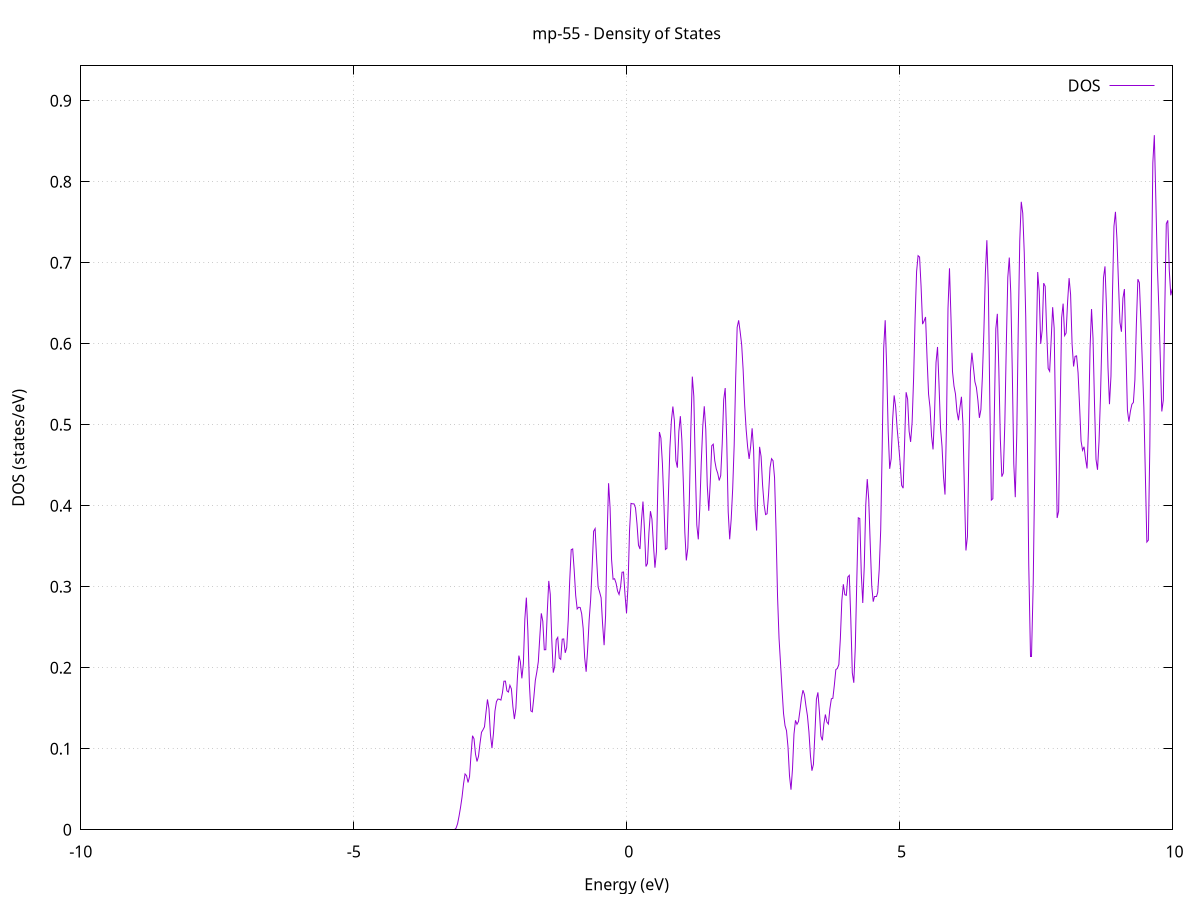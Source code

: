 set title 'mp-55 - Density of States'
set xlabel 'Energy (eV)'
set ylabel 'DOS (states/eV)'
set grid
set xrange [-10:10]
set yrange [0:0.943]
set xzeroaxis lt -1
set terminal png size 800,600
set output 'mp-55_dos_gnuplot.png'
plot '-' using 1:2 with lines title 'DOS'
-16.300300 0.000000
-16.272900 0.000000
-16.245600 0.000000
-16.218200 0.000000
-16.190800 0.000000
-16.163400 0.000000
-16.136000 0.000000
-16.108600 0.000000
-16.081200 0.000000
-16.053800 0.000000
-16.026400 0.000000
-15.999000 0.000000
-15.971600 0.000000
-15.944200 0.000000
-15.916900 0.000000
-15.889500 0.000000
-15.862100 0.000000
-15.834700 0.000000
-15.807300 0.000000
-15.779900 0.000000
-15.752500 0.000000
-15.725100 0.000000
-15.697700 0.000000
-15.670300 0.000000
-15.642900 0.000000
-15.615500 0.000000
-15.588100 0.000000
-15.560800 0.000000
-15.533400 0.000000
-15.506000 0.000000
-15.478600 0.000000
-15.451200 0.000000
-15.423800 0.000000
-15.396400 0.000000
-15.369000 0.000000
-15.341600 0.000000
-15.314200 0.000000
-15.286800 0.000000
-15.259400 0.000000
-15.232100 0.000000
-15.204700 0.000000
-15.177300 0.000000
-15.149900 0.000000
-15.122500 0.000000
-15.095100 0.000000
-15.067700 0.000000
-15.040300 0.000000
-15.012900 0.000000
-14.985500 0.000000
-14.958100 0.000000
-14.930700 0.000000
-14.903400 0.000000
-14.876000 0.000000
-14.848600 0.000000
-14.821200 0.000000
-14.793800 0.000000
-14.766400 0.000000
-14.739000 0.000000
-14.711600 0.000000
-14.684200 0.000000
-14.656800 0.000000
-14.629400 0.000000
-14.602000 0.000000
-14.574600 0.000000
-14.547300 0.000000
-14.519900 0.000000
-14.492500 0.000000
-14.465100 0.000000
-14.437700 0.000000
-14.410300 0.000000
-14.382900 0.000000
-14.355500 0.000000
-14.328100 0.000000
-14.300700 0.000000
-14.273300 0.000000
-14.245900 0.000000
-14.218600 0.000000
-14.191200 0.000000
-14.163800 0.000000
-14.136400 0.000000
-14.109000 0.000000
-14.081600 0.000000
-14.054200 0.000000
-14.026800 0.000000
-13.999400 0.000000
-13.972000 0.000000
-13.944600 0.000200
-13.917200 0.004200
-13.889900 0.055900
-13.862500 0.457800
-13.835100 2.352300
-13.807700 7.929800
-13.780300 18.521100
-13.752900 31.534800
-13.725500 40.886900
-13.698100 43.819200
-13.670700 45.284700
-13.643300 48.323300
-13.615900 47.379500
-13.588500 38.282400
-13.561100 24.274500
-13.533800 11.406900
-13.506400 3.685300
-13.479000 0.766900
-13.451600 0.098300
-13.424200 0.007500
-13.396800 0.000300
-13.369400 0.000000
-13.342000 0.000000
-13.314600 0.000000
-13.287200 0.000000
-13.259800 0.000000
-13.232400 0.000000
-13.205100 0.000000
-13.177700 0.000000
-13.150300 0.000000
-13.122900 0.000000
-13.095500 0.000000
-13.068100 0.000000
-13.040700 0.000000
-13.013300 0.000000
-12.985900 0.000000
-12.958500 0.000000
-12.931100 0.000000
-12.903700 0.000000
-12.876400 0.000000
-12.849000 0.000000
-12.821600 0.000000
-12.794200 0.000000
-12.766800 0.000000
-12.739400 0.000000
-12.712000 0.000000
-12.684600 0.000000
-12.657200 0.000000
-12.629800 0.000000
-12.602400 0.000000
-12.575000 0.000000
-12.547600 0.000000
-12.520300 0.000000
-12.492900 0.000000
-12.465500 0.000000
-12.438100 0.000000
-12.410700 0.000000
-12.383300 0.000000
-12.355900 0.000000
-12.328500 0.000000
-12.301100 0.000000
-12.273700 0.000000
-12.246300 0.000000
-12.218900 0.000000
-12.191600 0.000000
-12.164200 0.000000
-12.136800 0.000000
-12.109400 0.000000
-12.082000 0.000000
-12.054600 0.000000
-12.027200 0.000000
-11.999800 0.000000
-11.972400 0.000000
-11.945000 0.000000
-11.917600 0.000000
-11.890200 0.000000
-11.862900 0.000000
-11.835500 0.000000
-11.808100 0.000000
-11.780700 0.000000
-11.753300 0.000000
-11.725900 0.000000
-11.698500 0.000000
-11.671100 0.000000
-11.643700 0.000000
-11.616300 0.000000
-11.588900 0.000000
-11.561500 0.000000
-11.534200 0.000000
-11.506800 0.000000
-11.479400 0.000000
-11.452000 0.000000
-11.424600 0.000000
-11.397200 0.000000
-11.369800 0.000000
-11.342400 0.000000
-11.315000 0.000000
-11.287600 0.000000
-11.260200 0.000000
-11.232800 0.000000
-11.205400 0.000000
-11.178100 0.000000
-11.150700 0.000000
-11.123300 0.000000
-11.095900 0.000000
-11.068500 0.000000
-11.041100 0.000000
-11.013700 0.000000
-10.986300 0.000000
-10.958900 0.000000
-10.931500 0.000000
-10.904100 0.000000
-10.876700 0.000000
-10.849400 0.000000
-10.822000 0.000000
-10.794600 0.000000
-10.767200 0.000000
-10.739800 0.000000
-10.712400 0.000000
-10.685000 0.000000
-10.657600 0.000000
-10.630200 0.000000
-10.602800 0.000000
-10.575400 0.000000
-10.548000 0.000000
-10.520700 0.000000
-10.493300 0.000000
-10.465900 0.000000
-10.438500 0.000000
-10.411100 0.000000
-10.383700 0.000000
-10.356300 0.000000
-10.328900 0.000000
-10.301500 0.000000
-10.274100 0.000000
-10.246700 0.000000
-10.219300 0.000000
-10.191900 0.000000
-10.164600 0.000000
-10.137200 0.000000
-10.109800 0.000000
-10.082400 0.000000
-10.055000 0.000000
-10.027600 0.000000
-10.000200 0.000000
-9.972800 0.000000
-9.945400 0.000000
-9.918000 0.000000
-9.890600 0.000000
-9.863200 0.000000
-9.835900 0.000000
-9.808500 0.000000
-9.781100 0.000000
-9.753700 0.000000
-9.726300 0.000000
-9.698900 0.000000
-9.671500 0.000000
-9.644100 0.000000
-9.616700 0.000000
-9.589300 0.000000
-9.561900 0.000000
-9.534500 0.000000
-9.507200 0.000000
-9.479800 0.000000
-9.452400 0.000000
-9.425000 0.000000
-9.397600 0.000000
-9.370200 0.000000
-9.342800 0.000000
-9.315400 0.000000
-9.288000 0.000000
-9.260600 0.000000
-9.233200 0.000000
-9.205800 0.000000
-9.178400 0.000000
-9.151100 0.000000
-9.123700 0.000000
-9.096300 0.000000
-9.068900 0.000000
-9.041500 0.000000
-9.014100 0.000000
-8.986700 0.000000
-8.959300 0.000000
-8.931900 0.000000
-8.904500 0.000000
-8.877100 0.000000
-8.849700 0.000000
-8.822400 0.000000
-8.795000 0.000000
-8.767600 0.000000
-8.740200 0.000000
-8.712800 0.000000
-8.685400 0.000000
-8.658000 0.000000
-8.630600 0.000000
-8.603200 0.000000
-8.575800 0.000000
-8.548400 0.000000
-8.521000 0.000000
-8.493700 0.000000
-8.466300 0.000000
-8.438900 0.000000
-8.411500 0.000000
-8.384100 0.000000
-8.356700 0.000000
-8.329300 0.000000
-8.301900 0.000000
-8.274500 0.000000
-8.247100 0.000000
-8.219700 0.000000
-8.192300 0.000000
-8.164900 0.000000
-8.137600 0.000000
-8.110200 0.000000
-8.082800 0.000000
-8.055400 0.000000
-8.028000 0.000000
-8.000600 0.000000
-7.973200 0.000000
-7.945800 0.000000
-7.918400 0.000000
-7.891000 0.000000
-7.863600 0.000000
-7.836200 0.000000
-7.808900 0.000000
-7.781500 0.000000
-7.754100 0.000000
-7.726700 0.000000
-7.699300 0.000000
-7.671900 0.000000
-7.644500 0.000000
-7.617100 0.000000
-7.589700 0.000000
-7.562300 0.000000
-7.534900 0.000000
-7.507500 0.000000
-7.480200 0.000000
-7.452800 0.000000
-7.425400 0.000000
-7.398000 0.000000
-7.370600 0.000000
-7.343200 0.000000
-7.315800 0.000000
-7.288400 0.000000
-7.261000 0.000000
-7.233600 0.000000
-7.206200 0.000000
-7.178800 0.000000
-7.151500 0.000000
-7.124100 0.000000
-7.096700 0.000000
-7.069300 0.000000
-7.041900 0.000000
-7.014500 0.000000
-6.987100 0.000000
-6.959700 0.000000
-6.932300 0.000000
-6.904900 0.000000
-6.877500 0.000000
-6.850100 0.000000
-6.822700 0.000000
-6.795400 0.000000
-6.768000 0.000000
-6.740600 0.000000
-6.713200 0.000000
-6.685800 0.000000
-6.658400 0.000000
-6.631000 0.000000
-6.603600 0.000000
-6.576200 0.000000
-6.548800 0.000000
-6.521400 0.000000
-6.494000 0.000000
-6.466700 0.000000
-6.439300 0.000000
-6.411900 0.000000
-6.384500 0.000000
-6.357100 0.000000
-6.329700 0.000000
-6.302300 0.000000
-6.274900 0.000000
-6.247500 0.000000
-6.220100 0.000000
-6.192700 0.000000
-6.165300 0.000000
-6.138000 0.000000
-6.110600 0.000000
-6.083200 0.000000
-6.055800 0.000000
-6.028400 0.000000
-6.001000 0.000000
-5.973600 0.000000
-5.946200 0.000000
-5.918800 0.000000
-5.891400 0.000000
-5.864000 0.000000
-5.836600 0.000000
-5.809200 0.000000
-5.781900 0.000000
-5.754500 0.000000
-5.727100 0.000000
-5.699700 0.000000
-5.672300 0.000000
-5.644900 0.000000
-5.617500 0.000000
-5.590100 0.000000
-5.562700 0.000000
-5.535300 0.000000
-5.507900 0.000000
-5.480500 0.000000
-5.453200 0.000000
-5.425800 0.000000
-5.398400 0.000000
-5.371000 0.000000
-5.343600 0.000000
-5.316200 0.000000
-5.288800 0.000000
-5.261400 0.000000
-5.234000 0.000000
-5.206600 0.000000
-5.179200 0.000000
-5.151800 0.000000
-5.124500 0.000000
-5.097100 0.000000
-5.069700 0.000000
-5.042300 0.000000
-5.014900 0.000000
-4.987500 0.000000
-4.960100 0.000000
-4.932700 0.000000
-4.905300 0.000000
-4.877900 0.000000
-4.850500 0.000000
-4.823100 0.000000
-4.795700 0.000000
-4.768400 0.000000
-4.741000 0.000000
-4.713600 0.000000
-4.686200 0.000000
-4.658800 0.000000
-4.631400 0.000000
-4.604000 0.000000
-4.576600 0.000000
-4.549200 0.000000
-4.521800 0.000000
-4.494400 0.000000
-4.467000 0.000000
-4.439700 0.000000
-4.412300 0.000000
-4.384900 0.000000
-4.357500 0.000000
-4.330100 0.000000
-4.302700 0.000000
-4.275300 0.000000
-4.247900 0.000000
-4.220500 0.000000
-4.193100 0.000000
-4.165700 0.000000
-4.138300 0.000000
-4.111000 0.000000
-4.083600 0.000000
-4.056200 0.000000
-4.028800 0.000000
-4.001400 0.000000
-3.974000 0.000000
-3.946600 0.000000
-3.919200 0.000000
-3.891800 0.000000
-3.864400 0.000000
-3.837000 0.000000
-3.809600 0.000000
-3.782200 0.000000
-3.754900 0.000000
-3.727500 0.000000
-3.700100 0.000000
-3.672700 0.000000
-3.645300 0.000000
-3.617900 0.000000
-3.590500 0.000000
-3.563100 0.000000
-3.535700 0.000000
-3.508300 0.000000
-3.480900 0.000000
-3.453500 0.000000
-3.426200 0.000000
-3.398800 0.000000
-3.371400 0.000000
-3.344000 0.000000
-3.316600 0.000000
-3.289200 0.000000
-3.261800 0.000000
-3.234400 0.000000
-3.207000 0.000000
-3.179600 0.000000
-3.152200 0.000300
-3.124800 0.002000
-3.097500 0.007400
-3.070100 0.016900
-3.042700 0.027800
-3.015300 0.040500
-2.987900 0.056800
-2.960500 0.068900
-2.933100 0.066800
-2.905700 0.058400
-2.878300 0.065500
-2.850900 0.092800
-2.823500 0.116100
-2.796100 0.112300
-2.768700 0.093300
-2.741400 0.084300
-2.714000 0.090600
-2.686600 0.106500
-2.659200 0.120300
-2.631800 0.123400
-2.604400 0.127100
-2.577000 0.144700
-2.549600 0.160900
-2.522200 0.149400
-2.494800 0.117200
-2.467400 0.100800
-2.440000 0.119000
-2.412700 0.146500
-2.385300 0.158200
-2.357900 0.161400
-2.330500 0.161100
-2.303100 0.160100
-2.275700 0.169000
-2.248300 0.183400
-2.220900 0.183500
-2.193500 0.171500
-2.166100 0.170000
-2.138700 0.178400
-2.111300 0.173900
-2.084000 0.152100
-2.056600 0.136700
-2.029200 0.150000
-2.001800 0.187100
-1.974400 0.215000
-1.947000 0.207200
-1.919600 0.186900
-1.892200 0.205000
-1.864800 0.260200
-1.837400 0.286600
-1.810000 0.245900
-1.782600 0.181300
-1.755300 0.146800
-1.727900 0.145600
-1.700500 0.163300
-1.673100 0.184300
-1.645700 0.194700
-1.618300 0.207500
-1.590900 0.238200
-1.563500 0.267200
-1.536100 0.257400
-1.508700 0.222200
-1.481300 0.222300
-1.453900 0.268900
-1.426500 0.307200
-1.399200 0.290700
-1.371800 0.235000
-1.344400 0.194000
-1.317000 0.201900
-1.289600 0.234500
-1.262200 0.237500
-1.234800 0.212000
-1.207400 0.210400
-1.180000 0.235300
-1.152600 0.235600
-1.125200 0.218400
-1.097800 0.225000
-1.070500 0.258100
-1.043100 0.307400
-1.015700 0.345700
-0.988300 0.346700
-0.960900 0.320400
-0.933500 0.289300
-0.906100 0.272600
-0.878700 0.274700
-0.851300 0.274400
-0.823900 0.266700
-0.796500 0.248700
-0.769100 0.212500
-0.741800 0.195100
-0.714400 0.222900
-0.687000 0.258800
-0.659600 0.284000
-0.632200 0.324200
-0.604800 0.368500
-0.577400 0.371800
-0.550000 0.334100
-0.522600 0.299900
-0.495200 0.293500
-0.467800 0.286400
-0.440400 0.253600
-0.413000 0.227900
-0.385700 0.264400
-0.358300 0.361400
-0.330900 0.427800
-0.303500 0.397600
-0.276100 0.333400
-0.248700 0.309300
-0.221300 0.309900
-0.193900 0.304500
-0.166500 0.294800
-0.139100 0.290500
-0.111700 0.299800
-0.084300 0.317900
-0.057000 0.318200
-0.029600 0.290000
-0.002200 0.267400
0.025200 0.300500
0.052600 0.368900
0.080000 0.402900
0.107400 0.402400
0.134800 0.402300
0.162200 0.397400
0.189600 0.377700
0.217000 0.351300
0.244400 0.346600
0.271700 0.381300
0.299100 0.405200
0.326500 0.370400
0.353900 0.325000
0.381300 0.328700
0.408700 0.367000
0.436100 0.393300
0.463500 0.383500
0.490900 0.352300
0.518300 0.323500
0.545700 0.343200
0.573100 0.427900
0.600500 0.491000
0.627800 0.483500
0.655200 0.452100
0.682600 0.403000
0.710000 0.346000
0.737400 0.347400
0.764800 0.411800
0.792200 0.471400
0.819600 0.504600
0.847000 0.522500
0.874400 0.505200
0.901800 0.455900
0.929200 0.447000
0.956500 0.491700
0.983900 0.510600
1.011300 0.481600
1.038700 0.428700
1.066100 0.367000
1.093500 0.332500
1.120900 0.347900
1.148300 0.405800
1.175700 0.493500
1.203100 0.559400
1.230500 0.535300
1.257900 0.448300
1.285200 0.376300
1.312600 0.358500
1.340000 0.397000
1.367400 0.453900
1.394800 0.498400
1.422200 0.522800
1.449600 0.494200
1.477000 0.424900
1.504400 0.393800
1.531800 0.429100
1.559200 0.474100
1.586600 0.476000
1.614000 0.455700
1.641300 0.445600
1.668700 0.440000
1.696100 0.431200
1.723500 0.437300
1.750900 0.476600
1.778300 0.531200
1.805700 0.545300
1.833100 0.482200
1.860500 0.392600
1.887900 0.358600
1.915300 0.383400
1.942700 0.420900
1.970000 0.474800
1.997400 0.557500
2.024800 0.620300
2.052200 0.628900
2.079600 0.614800
2.107000 0.598900
2.134400 0.567500
2.161800 0.524400
2.189200 0.494200
2.216600 0.472500
2.244000 0.457800
2.271400 0.472900
2.298700 0.495600
2.326100 0.468900
2.353500 0.396000
2.380900 0.369400
2.408300 0.423700
2.435700 0.472700
2.463100 0.460800
2.490500 0.425500
2.517900 0.401500
2.545300 0.389100
2.572700 0.390100
2.600100 0.414400
2.627500 0.447300
2.654800 0.458100
2.682200 0.455600
2.709600 0.434700
2.737000 0.369300
2.764400 0.288300
2.791800 0.236400
2.819200 0.205400
2.846600 0.173400
2.874000 0.143700
2.901400 0.128600
2.928800 0.122300
2.956200 0.102100
2.983500 0.066700
3.010900 0.049500
3.038300 0.074900
3.065700 0.118100
3.093100 0.135100
3.120500 0.130200
3.147900 0.133700
3.175300 0.147300
3.202700 0.162500
3.230100 0.172300
3.257500 0.166900
3.284900 0.152800
3.312200 0.140700
3.339600 0.120800
3.367000 0.091800
3.394400 0.072900
3.421800 0.080700
3.449200 0.119400
3.476600 0.161200
3.504000 0.169600
3.531400 0.145800
3.558800 0.115600
3.586200 0.110400
3.613600 0.130700
3.640900 0.142300
3.668300 0.133000
3.695700 0.130500
3.723100 0.149300
3.750500 0.161700
3.777900 0.162300
3.805300 0.178700
3.832700 0.197700
3.860100 0.199200
3.887500 0.204000
3.914900 0.235600
3.942300 0.283100
3.969700 0.303100
3.997000 0.290200
4.024400 0.289400
4.051800 0.312000
4.079200 0.314100
4.106600 0.259900
4.134000 0.193700
4.161400 0.181500
4.188800 0.225100
4.216200 0.307100
4.243600 0.385100
4.271000 0.384300
4.298400 0.316600
4.325700 0.280000
4.353100 0.325400
4.380500 0.401000
4.407900 0.432900
4.435300 0.407500
4.462700 0.352300
4.490100 0.301000
4.517500 0.281600
4.544900 0.287700
4.572300 0.287700
4.599700 0.293100
4.627100 0.321400
4.654400 0.370200
4.681800 0.472400
4.709200 0.595000
4.736600 0.629000
4.764000 0.570500
4.791400 0.492000
4.818800 0.445600
4.846200 0.458200
4.873600 0.507200
4.901000 0.536200
4.928400 0.521900
4.955800 0.495200
4.983200 0.475000
5.010500 0.452700
5.037900 0.425100
5.065300 0.421700
5.092700 0.479300
5.120100 0.540100
5.147500 0.531600
5.174900 0.492000
5.202300 0.478800
5.229700 0.502800
5.257100 0.557200
5.284500 0.631600
5.311900 0.689100
5.339200 0.708700
5.366600 0.707000
5.394000 0.670800
5.421400 0.624200
5.448800 0.628100
5.476200 0.633000
5.503600 0.582300
5.531000 0.537800
5.558400 0.520900
5.585800 0.486100
5.613200 0.469500
5.640600 0.513300
5.667900 0.576800
5.695300 0.596000
5.722700 0.549600
5.750100 0.496200
5.777500 0.473300
5.804900 0.435500
5.832300 0.413800
5.859700 0.501200
5.887100 0.643200
5.914500 0.693100
5.941900 0.631600
5.969300 0.565900
5.996700 0.547800
6.024000 0.538000
6.051400 0.516200
6.078800 0.505500
6.106200 0.521300
6.133600 0.534500
6.161000 0.501200
6.188400 0.416700
6.215800 0.344800
6.243200 0.361900
6.270600 0.467800
6.298000 0.565600
6.325400 0.588800
6.352700 0.570900
6.380100 0.553100
6.407500 0.546000
6.434900 0.530100
6.462300 0.508500
6.489700 0.518600
6.517100 0.559100
6.544500 0.615300
6.571900 0.687200
6.599300 0.727800
6.626700 0.668400
6.654100 0.524500
6.681400 0.407000
6.708800 0.408700
6.736200 0.513500
6.763600 0.618700
6.791000 0.636900
6.818400 0.568700
6.845800 0.482600
6.873200 0.435900
6.900600 0.440400
6.928000 0.500800
6.955400 0.598500
6.982800 0.681800
7.010200 0.706400
7.037500 0.662400
7.064900 0.566300
7.092300 0.451900
7.119700 0.410600
7.147100 0.488900
7.174500 0.619300
7.201900 0.727000
7.229300 0.775200
7.256700 0.761200
7.284100 0.712500
7.311500 0.632500
7.338900 0.496100
7.366200 0.328200
7.393600 0.214000
7.421000 0.214000
7.448400 0.304400
7.475800 0.440200
7.503200 0.592100
7.530600 0.688500
7.558000 0.664600
7.585400 0.599800
7.612800 0.616700
7.640200 0.674800
7.667600 0.670800
7.694900 0.615500
7.722300 0.569500
7.749700 0.566000
7.777100 0.604300
7.804500 0.645100
7.831900 0.619300
7.859300 0.499400
7.886700 0.384900
7.914100 0.393300
7.941500 0.513700
7.968900 0.632100
7.996300 0.649500
8.023700 0.610000
8.051000 0.613200
8.078400 0.651900
8.105800 0.681000
8.133200 0.660700
8.160600 0.599400
8.188000 0.571900
8.215400 0.584400
8.242800 0.585000
8.270200 0.564000
8.297600 0.523300
8.325000 0.479900
8.352400 0.468400
8.379700 0.472800
8.407100 0.457800
8.434500 0.446000
8.461900 0.497000
8.489300 0.593700
8.516700 0.642800
8.544100 0.606600
8.571500 0.525200
8.598900 0.457200
8.626300 0.444400
8.653700 0.479200
8.681100 0.535600
8.708400 0.610900
8.735800 0.681500
8.763200 0.695500
8.790600 0.644600
8.818000 0.570900
8.845400 0.525400
8.872800 0.559900
8.900200 0.661300
8.927600 0.745000
8.955000 0.762800
8.982400 0.729200
9.009800 0.676000
9.037100 0.626400
9.064500 0.614800
9.091900 0.656200
9.119300 0.667500
9.146700 0.593200
9.174100 0.518100
9.201500 0.503800
9.228900 0.516600
9.256300 0.525300
9.283700 0.527500
9.311100 0.555300
9.338500 0.624900
9.365900 0.679700
9.393200 0.675300
9.420600 0.628000
9.448000 0.575300
9.475400 0.521100
9.502800 0.437800
9.530200 0.355200
9.557600 0.357500
9.585000 0.474400
9.612400 0.660900
9.639800 0.823300
9.667200 0.857500
9.694600 0.778600
9.721900 0.697000
9.749300 0.645300
9.776700 0.581700
9.804100 0.516400
9.831500 0.530300
9.858900 0.643800
9.886300 0.748100
9.913700 0.752300
9.941100 0.690600
9.968500 0.659800
9.995900 0.667800
10.023300 0.649900
10.050600 0.626100
10.078000 0.630500
10.105400 0.642200
10.132800 0.698100
10.160200 0.803400
10.187600 0.840500
10.215000 0.772300
10.242400 0.685300
10.269800 0.638300
10.297200 0.633400
10.324600 0.648100
10.352000 0.655800
10.379400 0.633500
10.406700 0.593200
10.434100 0.599200
10.461500 0.665400
10.488900 0.691100
10.516300 0.627300
10.543700 0.550000
10.571100 0.522900
10.598500 0.553600
10.625900 0.617000
10.653300 0.684000
10.680700 0.727300
10.708100 0.736000
10.735400 0.729500
10.762800 0.695800
10.790200 0.626800
10.817600 0.586700
10.845000 0.615300
10.872400 0.665000
10.899800 0.699600
10.927200 0.716400
10.954600 0.697100
10.982000 0.676400
11.009400 0.716600
11.036800 0.787100
11.064100 0.819200
11.091500 0.806100
11.118900 0.766400
11.146300 0.725400
11.173700 0.687800
11.201100 0.628800
11.228500 0.539200
11.255900 0.478300
11.283300 0.551600
11.310700 0.728200
11.338100 0.828300
11.365500 0.802500
11.392900 0.758700
11.420200 0.724400
11.447600 0.671100
11.475000 0.651000
11.502400 0.743700
11.529800 0.899100
11.557200 0.920900
11.584600 0.766800
11.612000 0.639600
11.639400 0.640400
11.666800 0.696500
11.694200 0.745500
11.721600 0.745000
11.748900 0.687100
11.776300 0.631800
11.803700 0.629700
11.831100 0.669800
11.858500 0.740600
11.885900 0.860900
11.913300 0.948400
11.940700 0.914600
11.968100 0.859900
11.995500 0.888100
12.022900 0.939800
12.050300 0.975200
12.077600 1.049400
12.105000 1.164800
12.132400 1.216500
12.159800 1.129200
12.187200 0.981700
12.214600 0.853600
12.242000 0.759700
12.269400 0.733400
12.296800 0.736200
12.324200 0.698900
12.351600 0.656900
12.379000 0.634400
12.406400 0.609700
12.433700 0.640800
12.461100 0.751000
12.488500 0.807400
12.515900 0.744500
12.543300 0.654200
12.570700 0.590900
12.598100 0.555200
12.625500 0.549800
12.652900 0.546500
12.680300 0.548900
12.707700 0.603000
12.735100 0.674800
12.762400 0.704600
12.789800 0.712400
12.817200 0.745100
12.844600 0.766800
12.872000 0.681700
12.899400 0.524200
12.926800 0.424400
12.954200 0.428800
12.981600 0.505300
13.009000 0.596200
13.036400 0.655000
13.063800 0.651800
13.091100 0.571500
13.118500 0.445300
13.145900 0.343000
13.173300 0.307600
13.200700 0.328100
13.228100 0.386300
13.255500 0.496600
13.282900 0.633200
13.310300 0.687500
13.337700 0.635200
13.365100 0.604700
13.392500 0.660100
13.419800 0.707700
13.447200 0.667900
13.474600 0.564800
13.502000 0.454100
13.529400 0.374200
13.556800 0.336600
13.584200 0.348000
13.611600 0.394100
13.639000 0.418400
13.666400 0.401400
13.693800 0.386800
13.721200 0.402900
13.748600 0.449900
13.775900 0.504800
13.803300 0.524800
13.830700 0.506400
13.858100 0.480600
13.885500 0.460100
13.912900 0.435700
13.940300 0.413200
13.967700 0.401100
13.995100 0.403800
14.022500 0.407800
14.049900 0.384400
14.077300 0.360100
14.104600 0.382500
14.132000 0.448200
14.159400 0.523800
14.186800 0.554200
14.214200 0.531600
14.241600 0.528300
14.269000 0.546100
14.296400 0.509100
14.323800 0.439800
14.351200 0.428200
14.378600 0.491500
14.406000 0.559300
14.433300 0.552000
14.460700 0.450100
14.488100 0.306800
14.515500 0.218600
14.542900 0.227400
14.570300 0.296200
14.597700 0.352200
14.625100 0.346400
14.652500 0.329500
14.679900 0.361300
14.707300 0.413500
14.734700 0.454100
14.762100 0.460900
14.789400 0.400500
14.816800 0.327000
14.844200 0.310000
14.871600 0.312800
14.899000 0.307900
14.926400 0.310900
14.953800 0.322600
14.981200 0.323300
15.008600 0.290500
15.036000 0.263700
15.063400 0.295500
15.090800 0.354900
15.118100 0.387900
15.145500 0.404400
15.172900 0.433400
15.200300 0.452900
15.227700 0.458400
15.255100 0.494100
15.282500 0.537800
15.309900 0.511000
15.337300 0.406800
15.364700 0.307200
15.392100 0.277400
15.419500 0.318300
15.446800 0.409500
15.474200 0.526100
15.501600 0.645200
15.529000 0.764700
15.556400 0.849200
15.583800 0.845600
15.611200 0.760900
15.638600 0.658700
15.666000 0.581400
15.693400 0.533100
15.720800 0.525500
15.748200 0.545600
15.775600 0.568500
15.802900 0.587800
15.830300 0.619000
15.857700 0.690700
15.885100 0.800900
15.912500 0.883800
15.939900 0.862800
15.967300 0.778900
15.994700 0.719400
16.022100 0.682400
16.049500 0.620900
16.076900 0.557100
16.104300 0.568500
16.131600 0.652200
16.159000 0.716000
16.186400 0.715900
16.213800 0.705200
16.241200 0.728500
16.268600 0.764000
16.296000 0.805600
16.323400 0.876500
16.350800 0.928200
16.378200 0.902300
16.405600 0.820800
16.433000 0.721800
16.460300 0.662000
16.487700 0.660100
16.515100 0.659600
16.542500 0.662800
16.569900 0.713000
16.597300 0.788800
16.624700 0.821100
16.652100 0.789000
16.679500 0.769100
16.706900 0.829300
16.734300 0.900600
16.761700 0.898300
16.789100 0.867700
16.816400 0.872300
16.843800 0.903200
16.871200 0.943600
16.898600 0.968800
16.926000 0.934300
16.953400 0.841800
16.980800 0.743400
17.008200 0.694600
17.035600 0.732300
17.063000 0.840700
17.090400 0.948500
17.117800 1.018600
17.145100 1.066000
17.172500 1.088900
17.199900 1.064300
17.227300 0.958600
17.254700 0.805900
17.282100 0.719600
17.309500 0.726000
17.336900 0.748300
17.364300 0.771800
17.391700 0.822500
17.419100 0.840400
17.446500 0.758100
17.473800 0.619500
17.501200 0.559300
17.528600 0.649200
17.556000 0.804600
17.583400 0.906100
17.610800 0.917200
17.638200 0.882000
17.665600 0.859000
17.693000 0.834200
17.720400 0.765700
17.747800 0.689800
17.775200 0.694400
17.802600 0.766500
17.829900 0.788800
17.857300 0.729200
17.884700 0.660400
17.912100 0.647100
17.939500 0.714200
17.966900 0.800900
17.994300 0.809900
18.021700 0.794600
18.049100 0.849000
18.076500 0.884200
18.103900 0.829300
18.131300 0.796400
18.158600 0.817800
18.186000 0.802500
18.213400 0.755900
18.240800 0.763800
18.268200 0.849800
18.295600 0.947300
18.323000 0.969400
18.350400 0.881700
18.377800 0.742000
18.405200 0.678000
18.432600 0.738200
18.460000 0.785600
18.487300 0.751600
18.514700 0.764700
18.542100 0.885400
18.569500 1.039000
18.596900 1.110100
18.624300 1.029600
18.651700 0.889400
18.679100 0.836500
18.706500 0.833300
18.733900 0.742200
18.761300 0.655900
18.788700 0.742200
18.816000 0.906900
18.843400 0.977600
18.870800 0.929500
18.898200 0.803800
18.925600 0.681300
18.953000 0.655900
18.980400 0.732700
19.007800 0.871400
19.035200 1.011300
19.062600 1.044800
19.090000 0.940200
19.117400 0.853200
19.144800 0.896100
19.172100 0.963300
19.199500 0.961800
19.226900 0.948300
19.254300 0.941700
19.281700 0.931700
19.309100 0.967500
19.336500 1.008900
19.363900 1.000000
19.391300 0.995900
19.418700 1.008200
19.446100 0.976100
19.473500 0.910900
19.500800 0.870200
19.528200 0.859100
19.555600 0.832900
19.583000 0.791100
19.610400 0.828500
19.637800 0.990200
19.665200 1.142200
19.692600 1.142900
19.720000 1.050000
19.747400 0.999400
19.774800 1.000500
19.802200 0.976900
19.829500 0.893000
19.856900 0.783400
19.884300 0.724000
19.911700 0.781100
19.939100 0.935300
19.966500 1.052000
19.993900 1.023300
20.021300 0.894400
20.048700 0.746600
20.076100 0.642200
20.103500 0.658300
20.130900 0.781900
20.158300 0.909700
20.185600 0.979800
20.213000 1.017600
20.240400 1.061500
20.267800 1.075000
20.295200 0.988200
20.322600 0.822400
20.350000 0.689800
20.377400 0.664400
20.404800 0.741700
20.432200 0.880000
20.459600 0.985700
20.487000 0.987200
20.514300 0.930300
20.541700 0.881800
20.569100 0.863400
20.596500 0.876000
20.623900 0.888700
20.651300 0.885800
20.678700 0.891100
20.706100 0.904800
20.733500 0.948600
20.760900 1.043600
20.788300 1.108000
20.815700 1.038700
20.843000 0.856200
20.870400 0.684600
20.897800 0.647300
20.925200 0.744200
20.952600 0.869400
20.980000 0.985500
21.007400 1.106800
21.034800 1.178600
21.062200 1.187600
21.089600 1.222800
21.117000 1.261400
21.144400 1.212600
21.171800 1.140000
21.199100 1.140800
21.226500 1.179100
21.253900 1.196400
21.281300 1.168400
21.308700 1.067200
21.336100 0.936300
21.363500 0.889200
21.390900 0.955300
21.418300 1.040300
21.445700 1.081100
21.473100 1.163900
21.500500 1.308500
21.527800 1.311800
21.555200 1.090000
21.582600 0.855800
21.610000 0.778200
21.637400 0.829700
21.664800 0.929300
21.692200 1.004500
21.719600 1.001000
21.747000 0.947000
21.774400 0.940100
21.801800 0.972500
21.829200 0.919500
21.856500 0.788700
21.883900 0.722500
21.911300 0.793900
21.938700 0.926800
21.966100 1.000900
21.993500 1.020200
22.020900 1.016300
22.048300 0.976900
22.075700 0.933500
22.103100 0.915100
22.130500 0.921800
22.157900 0.941700
22.185300 0.936300
22.212600 0.883300
22.240000 0.827800
22.267400 0.840700
22.294800 0.885100
22.322200 0.866900
22.349600 0.812400
22.377000 0.803200
22.404400 0.841100
22.431800 0.876300
22.459200 0.869700
22.486600 0.825700
22.514000 0.780800
22.541300 0.739900
22.568700 0.688100
22.596100 0.627500
22.623500 0.563000
22.650900 0.526000
22.678300 0.551000
22.705700 0.638300
22.733100 0.772000
22.760500 0.897300
22.787900 0.907100
22.815300 0.791200
22.842700 0.677000
22.870000 0.653000
22.897400 0.727400
22.924800 0.840200
22.952200 0.904200
22.979600 0.905000
23.007000 0.873400
23.034400 0.825800
23.061800 0.805200
23.089200 0.868100
23.116600 0.968200
23.144000 0.990200
23.171400 0.930800
23.198800 0.846400
23.226100 0.733400
23.253500 0.649600
23.280900 0.667200
23.308300 0.718900
23.335700 0.743200
23.363100 0.758900
23.390500 0.750900
23.417900 0.697600
23.445300 0.650300
23.472700 0.672800
23.500100 0.752200
23.527500 0.824100
23.554800 0.848400
23.582200 0.835000
23.609600 0.846500
23.637000 0.916600
23.664400 1.029200
23.691800 1.142200
23.719200 1.182000
23.746600 1.106400
23.774000 0.966400
23.801400 0.904500
23.828800 0.982200
23.856200 1.062600
23.883500 1.043100
23.910900 0.971100
23.938300 0.900800
23.965700 0.880100
23.993100 0.941000
24.020500 1.005100
24.047900 0.994800
24.075300 1.016800
24.102700 1.175700
24.130100 1.306900
24.157500 1.188400
24.184900 0.872700
24.212200 0.620500
24.239600 0.597200
24.267000 0.743900
24.294400 0.927800
24.321800 1.076800
24.349200 1.165700
24.376600 1.170200
24.404000 1.097500
24.431400 1.019900
24.458800 0.971400
24.486200 0.929900
24.513600 0.919000
24.541000 0.985300
24.568300 1.087500
24.595700 1.155600
24.623100 1.212200
24.650500 1.213300
24.677900 1.081800
24.705300 0.930600
24.732700 0.883600
24.760100 0.925800
24.787500 0.978700
24.814900 0.986700
24.842300 0.972100
24.869700 0.990400
24.897000 1.080600
24.924400 1.180400
24.951800 1.189400
24.979200 1.139400
25.006600 1.088700
25.034000 1.058500
25.061400 1.067800
25.088800 1.094300
25.116200 1.090200
25.143600 1.001900
25.171000 0.843600
25.198400 0.750500
25.225700 0.837700
25.253100 1.053000
25.280500 1.210000
25.307900 1.177400
25.335300 1.033700
25.362700 0.945800
25.390100 0.970900
25.417500 1.051500
25.444900 1.088400
25.472300 1.024700
25.499700 0.874800
25.527100 0.711000
25.554500 0.660000
25.581800 0.762900
25.609200 0.897400
25.636600 0.938800
25.664000 0.885800
25.691400 0.809800
25.718800 0.796300
25.746200 0.895800
25.773600 1.068500
25.801000 1.223900
25.828400 1.310300
25.855800 1.325600
25.883200 1.273300
25.910500 1.183100
25.937900 1.117300
25.965300 1.123700
25.992700 1.162800
26.020100 1.141300
26.047500 1.057200
26.074900 0.972500
26.102300 0.910900
26.129700 0.908300
26.157100 0.959800
26.184500 1.007100
26.211900 1.066400
26.239200 1.142700
26.266600 1.135400
26.294000 1.049400
26.321400 1.028800
26.348800 1.076400
26.376200 1.081900
26.403600 1.044000
26.431000 1.046700
26.458400 1.132200
26.485800 1.249600
26.513200 1.337400
26.540600 1.351400
26.568000 1.232000
26.595300 1.019500
26.622700 0.882200
26.650100 0.858700
26.677500 0.814000
26.704900 0.738400
26.732300 0.746700
26.759700 0.863400
26.787100 1.010700
26.814500 1.126400
26.841900 1.200200
26.869300 1.224300
26.896700 1.187300
26.924000 1.119500
26.951400 1.061300
26.978800 0.985700
27.006200 0.871600
27.033600 0.787800
27.061000 0.768200
27.088400 0.799200
27.115800 0.917000
27.143200 1.078000
27.170600 1.127600
27.198000 1.059500
27.225400 1.031700
27.252700 1.081800
27.280100 1.089800
27.307500 1.018600
27.334900 0.970200
27.362300 0.975100
27.389700 0.976200
27.417100 0.985600
27.444500 1.060700
27.471900 1.173600
27.499300 1.266300
27.526700 1.338500
27.554100 1.319600
27.581500 1.157300
27.608800 0.955800
27.636200 0.813400
27.663600 0.746600
27.691000 0.743000
27.718400 0.779300
27.745800 0.848900
27.773200 0.943500
27.800600 1.041300
27.828000 1.084800
27.855400 1.022600
27.882800 0.957000
27.910200 1.012000
27.937500 1.112100
27.964900 1.161100
27.992300 1.172700
28.019700 1.154900
28.047100 1.104800
28.074500 1.050200
28.101900 0.973900
28.129300 0.831300
28.156700 0.705100
28.184100 0.706000
28.211500 0.785400
28.238900 0.832100
28.266200 0.817700
28.293600 0.774200
28.321000 0.718800
28.348400 0.696100
28.375800 0.764500
28.403200 0.892000
28.430600 0.971100
28.458000 0.949900
28.485400 0.918300
28.512800 0.952700
28.540200 0.988200
28.567600 0.982100
28.595000 0.977700
28.622300 1.012200
28.649700 1.062300
28.677100 1.079300
28.704500 1.054900
28.731900 0.992700
28.759300 0.917800
28.786700 0.911000
28.814100 0.992100
28.841500 1.035900
28.868900 0.963800
28.896300 0.842400
28.923700 0.729100
28.951000 0.638000
28.978400 0.570400
29.005800 0.565600
29.033200 0.673600
29.060600 0.787300
29.088000 0.745000
29.115400 0.616300
29.142800 0.590400
29.170200 0.665100
29.197600 0.699800
29.225000 0.655900
29.252400 0.610400
29.279700 0.617500
29.307100 0.598800
29.334500 0.477600
29.361900 0.343100
29.389300 0.310800
29.416700 0.397300
29.444100 0.536200
29.471500 0.602900
29.498900 0.549800
29.526300 0.493700
29.553700 0.528600
29.581100 0.611700
29.608400 0.702900
29.635800 0.809700
29.663200 0.904700
29.690600 0.905100
29.718000 0.773500
29.745400 0.622100
29.772800 0.575700
29.800200 0.568900
29.827600 0.501600
29.855000 0.425400
29.882400 0.392300
29.909800 0.384500
29.937200 0.407300
29.964500 0.476900
29.991900 0.557200
30.019300 0.585400
30.046700 0.559300
30.074100 0.507400
30.101500 0.441800
30.128900 0.380400
30.156300 0.340600
30.183700 0.355000
30.211100 0.413500
30.238500 0.452500
30.265900 0.449400
30.293200 0.410200
30.320600 0.348100
30.348000 0.280100
30.375400 0.208400
30.402800 0.146500
30.430200 0.119700
30.457600 0.127000
30.485000 0.136400
30.512400 0.135800
30.539800 0.147400
30.567200 0.174200
30.594600 0.200000
30.621900 0.196900
30.649300 0.160000
30.676700 0.147500
30.704100 0.178300
30.731500 0.201900
30.758900 0.206400
30.786300 0.215100
30.813700 0.234100
30.841100 0.249500
30.868500 0.241700
30.895900 0.211100
30.923300 0.171400
30.950700 0.130100
30.978000 0.097500
31.005400 0.093400
31.032800 0.114700
31.060200 0.143400
31.087600 0.175200
31.115000 0.195300
31.142400 0.191800
31.169800 0.179600
31.197200 0.180500
31.224600 0.204200
31.252000 0.231400
31.279400 0.237400
31.306700 0.216700
31.334100 0.182900
31.361500 0.177400
31.388900 0.211100
31.416300 0.246000
31.443700 0.276300
31.471100 0.304300
31.498500 0.306300
31.525900 0.281900
31.553300 0.241400
31.580700 0.220400
31.608100 0.258400
31.635400 0.317900
31.662800 0.334800
31.690200 0.301400
31.717600 0.247900
31.745000 0.191100
31.772400 0.145000
31.799800 0.126400
31.827200 0.120800
31.854600 0.126300
31.882000 0.158300
31.909400 0.196800
31.936800 0.213300
31.964200 0.208300
31.991500 0.201700
32.018900 0.212600
32.046300 0.220800
32.073700 0.193800
32.101100 0.144200
32.128500 0.099000
32.155900 0.069500
32.183300 0.065000
32.210700 0.090700
32.238100 0.125300
32.265500 0.137500
32.292900 0.132500
32.320200 0.133000
32.347600 0.123000
32.375000 0.082200
32.402400 0.042800
32.429800 0.034400
32.457200 0.047400
32.484600 0.071100
32.512000 0.099100
32.539400 0.107700
32.566800 0.089300
32.594200 0.078100
32.621600 0.099000
32.648900 0.125300
32.676300 0.111800
32.703700 0.068200
32.731100 0.038500
32.758500 0.030700
32.785900 0.033500
32.813300 0.042600
32.840700 0.043500
32.868100 0.029200
32.895500 0.018500
32.922900 0.027600
32.950300 0.047000
32.977700 0.054400
33.005000 0.043700
33.032400 0.025600
33.059800 0.010500
33.087200 0.003400
33.114600 0.005600
33.142000 0.021500
33.169400 0.052300
33.196800 0.079600
33.224200 0.083400
33.251600 0.067200
33.279000 0.044300
33.306400 0.030200
33.333700 0.028600
33.361100 0.033800
33.388500 0.051500
33.415900 0.076900
33.443300 0.087600
33.470700 0.075000
33.498100 0.052100
33.525500 0.041300
33.552900 0.045500
33.580300 0.041300
33.607700 0.022700
33.635100 0.007100
33.662400 0.001300
33.689800 0.000200
33.717200 0.000700
33.744600 0.004000
33.772000 0.014800
33.799400 0.036000
33.826800 0.062300
33.854200 0.075800
33.881600 0.061100
33.909000 0.034500
33.936400 0.024200
33.963800 0.030200
33.991100 0.035500
34.018500 0.031200
34.045900 0.020300
34.073300 0.013700
34.100700 0.017600
34.128100 0.022200
34.155500 0.017400
34.182900 0.009300
34.210300 0.009200
34.237700 0.017700
34.265100 0.025900
34.292500 0.028700
34.319900 0.031400
34.347200 0.034300
34.374600 0.032900
34.402000 0.026600
34.429400 0.024200
34.456800 0.036000
34.484200 0.052100
34.511600 0.058600
34.539000 0.057000
34.566400 0.044800
34.593800 0.023400
34.621200 0.007200
34.648600 0.001300
34.675900 0.000100
34.703300 0.000000
34.730700 0.000000
34.758100 0.000000
34.785500 0.000100
34.812900 0.000800
34.840300 0.005200
34.867700 0.018900
34.895100 0.040100
34.922500 0.054300
34.949900 0.057400
34.977300 0.055000
35.004600 0.042300
35.032000 0.023100
35.059400 0.009400
35.086800 0.003200
35.114200 0.001900
35.141600 0.003500
35.169000 0.005400
35.196400 0.004800
35.223800 0.002400
35.251200 0.000700
35.278600 0.000100
35.306000 0.000000
35.333400 0.000000
35.360700 0.000000
35.388100 0.000200
35.415500 0.001300
35.442900 0.005900
35.470300 0.015300
35.497700 0.023300
35.525100 0.024300
35.552500 0.025200
35.579900 0.030300
35.607300 0.033400
35.634700 0.029900
35.662100 0.019500
35.689400 0.008200
35.716800 0.002000
35.744200 0.000600
35.771600 0.002300
35.799000 0.008600
35.826400 0.018300
35.853800 0.021800
35.881200 0.014700
35.908600 0.005700
35.936000 0.002000
35.963400 0.002800
35.990800 0.005000
36.018100 0.005200
36.045500 0.003100
36.072900 0.001000
36.100300 0.000200
36.127700 0.000000
36.155100 0.000000
36.182500 0.000000
36.209900 0.000000
36.237300 0.000000
36.264700 0.000000
36.292100 0.000000
36.319500 0.000000
36.346900 0.000000
36.374200 0.000000
36.401600 0.000000
36.429000 0.000000
36.456400 0.000000
36.483800 0.000000
36.511200 0.000000
36.538600 0.000000
36.566000 0.000000
36.593400 0.000000
36.620800 0.000000
36.648200 0.000000
36.675600 0.000000
36.702900 0.000000
36.730300 0.000000
36.757700 0.000000
36.785100 0.000000
36.812500 0.000000
36.839900 0.000000
36.867300 0.000000
36.894700 0.000000
36.922100 0.000000
36.949500 0.000000
36.976900 0.000000
37.004300 0.000000
37.031600 0.000000
37.059000 0.000000
37.086400 0.000000
37.113800 0.000000
37.141200 0.000000
37.168600 0.000000
37.196000 0.000000
37.223400 0.000000
37.250800 0.000000
37.278200 0.000000
37.305600 0.000000
37.333000 0.000000
37.360400 0.000000
37.387700 0.000000
37.415100 0.000000
37.442500 0.000000
37.469900 0.000000
37.497300 0.000000
37.524700 0.000000
37.552100 0.000000
37.579500 0.000000
37.606900 0.000000
37.634300 0.000000
37.661700 0.000000
37.689100 0.000000
37.716400 0.000000
37.743800 0.000000
37.771200 0.000000
37.798600 0.000000
37.826000 0.000000
37.853400 0.000000
37.880800 0.000000
37.908200 0.000000
37.935600 0.000000
37.963000 0.000000
37.990400 0.000000
38.017800 0.000000
38.045100 0.000000
38.072500 0.000000
38.099900 0.000000
38.127300 0.000000
38.154700 0.000000
38.182100 0.000000
38.209500 0.000000
38.236900 0.000000
38.264300 0.000000
38.291700 0.000000
38.319100 0.000000
38.346500 0.000000
38.373900 0.000000
38.401200 0.000000
38.428600 0.000000
38.456000 0.000000
38.483400 0.000000
e
